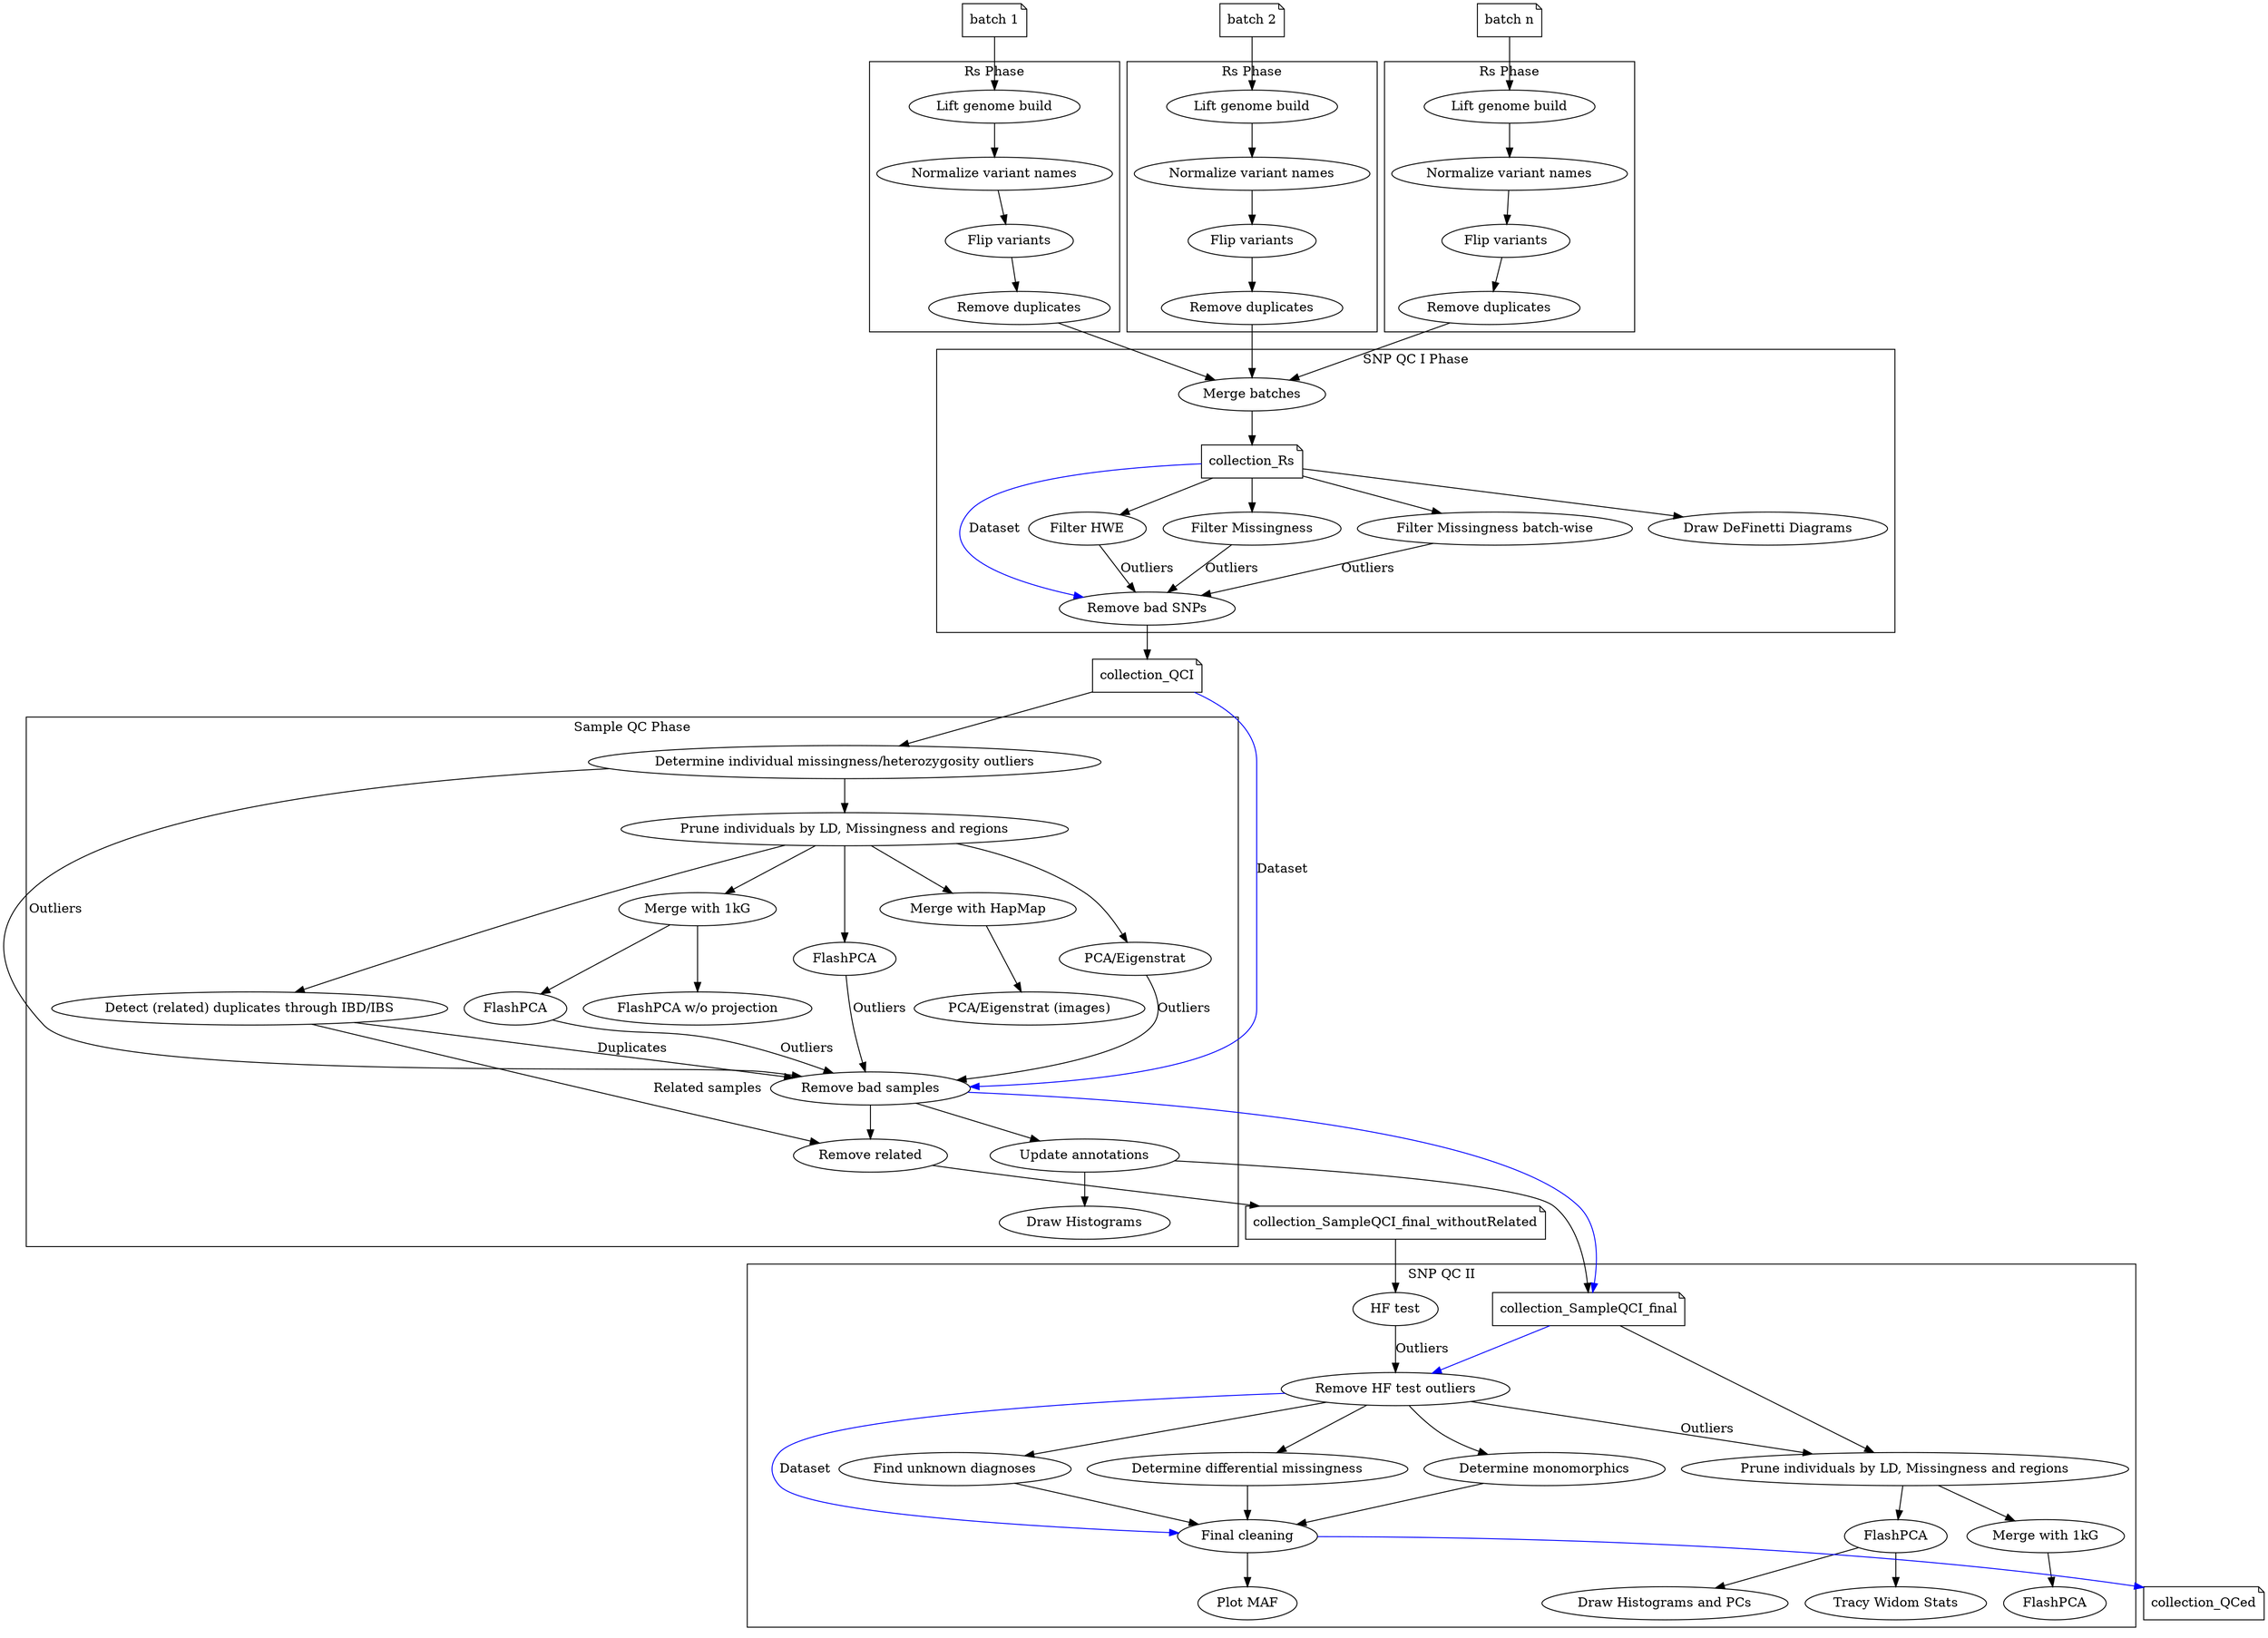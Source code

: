 digraph {
  {
    # dataset names
    node [shape=note]
    batch1 [label="batch 1"]
    batch2 [label="batch 2"]
    batchn [label="batch n"]

    after_QCI_merge [label="collection_Rs"];
    after_QCI [label="collection_QCI"];

    SampleQC_final [label="collection_SampleQCI_final"];
    SampleQC_final_wr [label="collection_SampleQCI_final_withoutRelated"];

    final [label="collection_QCed"];
    
  }

  {
    # process names
    rs_clean_namesa [label="Lift genome build"]
    rs_norm_variantsa [label="Normalize variant names"]
    rs_flipa [label="Flip variants"]
    rs_duplicatesa [label="Remove duplicates"]
    
    rs_clean_namesb [label="Lift genome build"]
    rs_norm_variantsb [label="Normalize variant names"]
    rs_flipb [label="Flip variants"]
    rs_duplicatesb [label="Remove duplicates"]
    
    rs_clean_namesc [label="Lift genome build"]
    rs_norm_variantsc [label="Normalize variant names"]
    rs_flipc [label="Flip variants"]
    rs_duplicatesc [label="Remove duplicates"]
  }


  subgraph cluster_1 {
    rs_clean_namesa -> rs_norm_variantsa -> rs_flipa -> rs_duplicatesa;
    label="Rs Phase";
  }

  subgraph cluster_2 {
    rs_clean_namesb -> rs_norm_variantsb -> rs_flipb -> rs_duplicatesb;
    label="Rs Phase";
  }

  subgraph cluster_3 {
    rs_clean_namesc -> rs_norm_variantsc -> rs_flipc -> rs_duplicatesc;
    label="Rs Phase";
  }

  batch1 -> rs_clean_namesa;
  rs_duplicatesa -> "Merge batches";

  batch2 -> rs_clean_namesb;
  rs_duplicatesb  -> "Merge batches";

  batchn -> rs_clean_namesc;
  rs_duplicatesc  -> "Merge batches";


  subgraph cluster_snpqci {
    color=black;
    node [style=filled,color=white];
    label="SNP QC I Phase";

    node [style=ellipse,color=black];

    snpqci_remove[label="Remove bad SNPs"];

    "Merge batches" -> after_QCI_merge;
    after_QCI_merge -> {"Filter HWE" "Filter Missingness" "Filter Missingness batch-wise" "Draw DeFinetti Diagrams"};

    "Filter HWE" -> snpqci_remove [label="Outliers"];
    "Filter Missingness" -> snpqci_remove [label="Outliers"];
    "Filter Missingness batch-wise" -> snpqci_remove [label="Outliers"];
    after_QCI_merge -> snpqci_remove [color=blue,label="Dataset"];

  }

  subgraph cluster_sampleqci {
    label="Sample QC Phase";

    sampleqci_miss_het [label="Determine individual missingness/heterozygosity outliers"];

    sampleqci_miss_het -> prune;

    prune [label="Prune individuals by LD, Missingness and regions"];
    pca_eigen1 [label="PCA/Eigenstrat (images)"];
    pca_eigen2 [label="PCA/Eigenstrat"];
    sampleqc_remove_bad [label="Remove bad samples"];
    pca_flash1 [label="FlashPCA"];

    prune -> "Detect (related) duplicates through IBD/IBS";
    "Detect (related) duplicates through IBD/IBS" -> sampleqc_remove_bad [label="Duplicates"];

    prune -> "Merge with HapMap" -> pca_eigen1;
    prune -> "Merge with 1kG" -> pca_flash1;
    pca_flash1 -> sampleqc_remove_bad [label="Outliers"];

    prune -> pca_eigen2;
    pca_eigen2 -> sampleqc_remove_bad [label="Outliers"];
    prune -> FlashPCA;
    FlashPCA -> sampleqc_remove_bad [label="Outliers"];
    sampleqci_miss_het -> sampleqc_remove_bad [label="Outliers"];

    sampleqc_remove_bad -> "Update annotations" -> "Draw Histograms";

    "Merge with 1kG" -> "FlashPCA w/o projection";

    sampleqc_remove_bad -> "Remove related";
    
    "Detect (related) duplicates through IBD/IBS" -> "Remove related" [label="Related samples"];
    
  }

  snpqci_remove -> after_QCI;
  after_QCI-> sampleqci_miss_het;
  after_QCI -> sampleqc_remove_bad [color=blue, label="Dataset"];

  "Update annotations" -> SampleQC_final;
  
  "Remove related" -> SampleQC_final_wr;
  SampleQC_final_wr -> "HF test";
  
  sampleqc_remove_bad -> SampleQC_final [color=blue];


  subgraph cluster_snpqcii {
    label="SNP QC II";
    "HF test";
    qc2_prune [label="Prune individuals by LD, Missingness and regions"];
    qc2_flashpca_prune [label="FlashPCA"];
    qc2_tracy_widom [label="Tracy Widom Stats"];
    qc2_merge_1kg [label="Merge with 1kG"];
    qc2_1kg_flashpca [label="FlashPCA"];

    SampleQC_final -> qc2_prune;
    "HF test" -> "Remove HF test outliers" -> qc2_prune [label="Outliers"];
    qc2_prune -> qc2_flashpca_prune -> "Draw Histograms and PCs";
    qc2_prune -> qc2_merge_1kg -> qc2_1kg_flashpca;

    qc2_flashpca_prune -> qc2_tracy_widom;

    "Remove HF test outliers" -> "Determine monomorphics" -> "Final cleaning";
    "Remove HF test outliers" -> "Determine differential missingness" -> "Final cleaning";
    "Remove HF test outliers" -> "Find unknown diagnoses" -> "Final cleaning";

    "Remove HF test outliers" -> "Final cleaning" [color="blue", label="Dataset"];
    "Final cleaning" -> "Plot MAF";
    
  }

  SampleQC_final -> "Remove HF test outliers" [color=blue];

  "Final cleaning" -> final [color="blue"];
  
  
}

